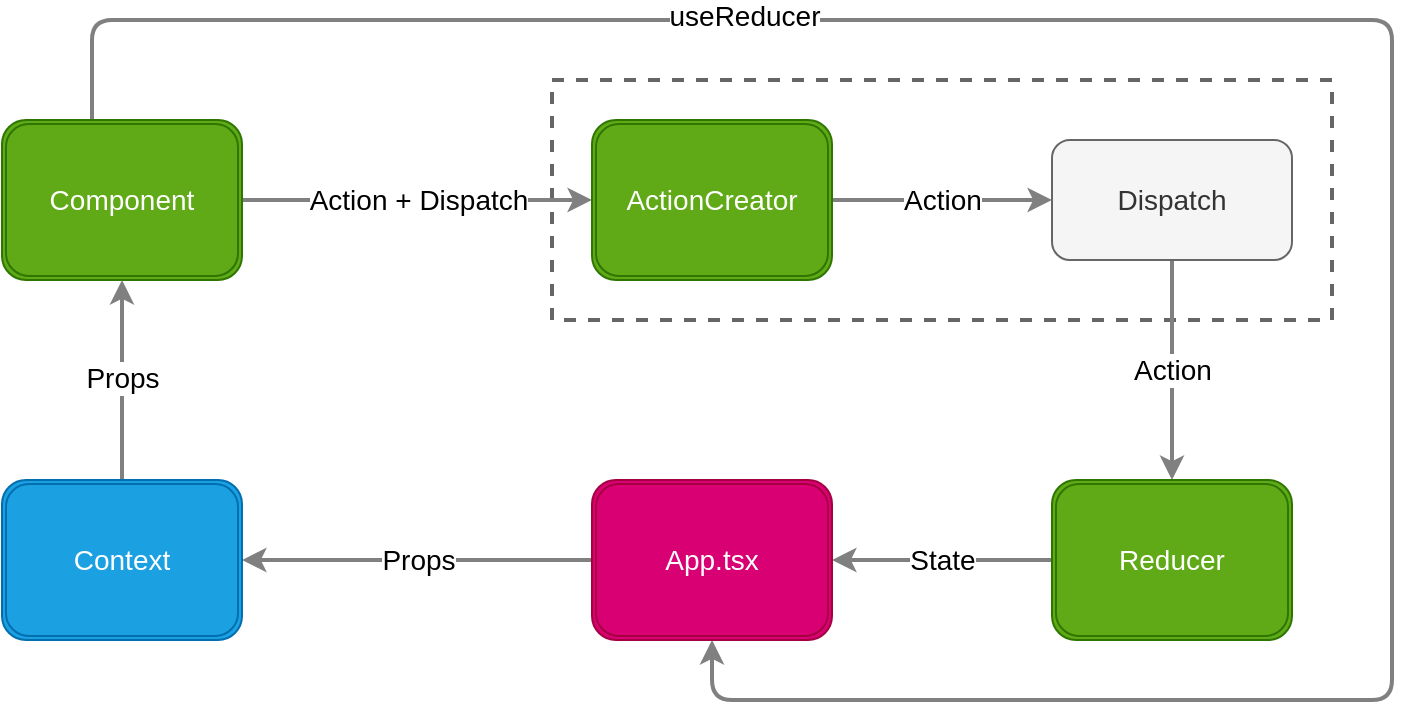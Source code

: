 <mxfile version="13.6.5">
    <diagram id="vj7U6QzIylHiGqkHkWwi" name="Page-1">
        <mxGraphModel dx="949" dy="862" grid="1" gridSize="10" guides="1" tooltips="1" connect="1" arrows="1" fold="1" page="1" pageScale="1" pageWidth="800" pageHeight="400" background="#FFFFFF" math="0" shadow="0">
            <root>
                <mxCell id="0"/>
                <mxCell id="1" parent="0"/>
                <mxCell id="17" value="" style="rounded=0;whiteSpace=wrap;html=1;fontSize=14;fillColor=none;dashed=1;fontStyle=1;strokeColor=#666666;strokeWidth=2;" vertex="1" parent="1">
                    <mxGeometry x="328" y="61" width="390" height="120" as="geometry"/>
                </mxCell>
                <mxCell id="4" value="Action + Dispatch" style="edgeStyle=orthogonalEdgeStyle;orthogonalLoop=1;jettySize=auto;html=1;fontSize=14;labelBackgroundColor=#ffffff;fontColor=#000000;strokeWidth=2;rounded=1;strokeColor=#808080;" edge="1" parent="1" source="2" target="3">
                    <mxGeometry relative="1" as="geometry"/>
                </mxCell>
                <mxCell id="18" style="edgeStyle=orthogonalEdgeStyle;orthogonalLoop=1;jettySize=auto;html=1;fontSize=14;strokeWidth=2;rounded=1;strokeColor=#808080;" edge="1" parent="1" source="2" target="12">
                    <mxGeometry relative="1" as="geometry">
                        <Array as="points">
                            <mxPoint x="98" y="31"/>
                            <mxPoint x="748" y="31"/>
                            <mxPoint x="748" y="371"/>
                            <mxPoint x="408" y="371"/>
                        </Array>
                    </mxGeometry>
                </mxCell>
                <mxCell id="19" value="useReducer" style="edgeLabel;html=1;align=center;verticalAlign=middle;resizable=0;points=[];fontSize=14;fontStyle=0;labelBackgroundColor=#ffffff;fontColor=#000000;" vertex="1" connectable="0" parent="18">
                    <mxGeometry x="-0.467" y="2" relative="1" as="geometry">
                        <mxPoint as="offset"/>
                    </mxGeometry>
                </mxCell>
                <mxCell id="2" value="Component" style="shape=ext;double=1;rounded=1;whiteSpace=wrap;html=1;fontSize=14;fillColor=#60a917;strokeColor=#2D7600;fontColor=#ffffff;" vertex="1" parent="1">
                    <mxGeometry x="53" y="81" width="120" height="80" as="geometry"/>
                </mxCell>
                <mxCell id="7" value="Action" style="edgeStyle=orthogonalEdgeStyle;orthogonalLoop=1;jettySize=auto;html=1;fontSize=14;labelBackgroundColor=#ffffff;fontColor=#000000;strokeWidth=2;rounded=1;strokeColor=#808080;" edge="1" parent="1" source="3" target="6">
                    <mxGeometry relative="1" as="geometry"/>
                </mxCell>
                <mxCell id="3" value="ActionCreator" style="shape=ext;double=1;rounded=1;whiteSpace=wrap;html=1;fontSize=14;fillColor=#60a917;strokeColor=#2D7600;fontColor=#ffffff;" vertex="1" parent="1">
                    <mxGeometry x="348" y="81" width="120" height="80" as="geometry"/>
                </mxCell>
                <mxCell id="10" value="Action" style="edgeStyle=orthogonalEdgeStyle;orthogonalLoop=1;jettySize=auto;html=1;fontSize=14;labelBackgroundColor=#ffffff;fontColor=#000000;strokeWidth=2;rounded=1;strokeColor=#808080;" edge="1" parent="1" source="6" target="9">
                    <mxGeometry relative="1" as="geometry"/>
                </mxCell>
                <mxCell id="6" value="Dispatch" style="rounded=1;whiteSpace=wrap;html=1;fontSize=14;fillColor=#f5f5f5;strokeColor=#666666;fontColor=#333333;" vertex="1" parent="1">
                    <mxGeometry x="578" y="91" width="120" height="60" as="geometry"/>
                </mxCell>
                <mxCell id="13" value="State" style="edgeStyle=orthogonalEdgeStyle;orthogonalLoop=1;jettySize=auto;html=1;fontSize=14;labelBackgroundColor=#ffffff;fontColor=#000000;strokeWidth=2;rounded=1;strokeColor=#808080;" edge="1" parent="1" source="9" target="12">
                    <mxGeometry relative="1" as="geometry"/>
                </mxCell>
                <mxCell id="9" value="Reducer" style="shape=ext;double=1;rounded=1;whiteSpace=wrap;html=1;fontSize=14;fillColor=#60a917;strokeColor=#2D7600;fontColor=#ffffff;" vertex="1" parent="1">
                    <mxGeometry x="578" y="261" width="120" height="80" as="geometry"/>
                </mxCell>
                <mxCell id="14" value="Props" style="edgeStyle=orthogonalEdgeStyle;orthogonalLoop=1;jettySize=auto;html=1;fontSize=14;labelBackgroundColor=#ffffff;fontColor=#000000;strokeWidth=2;rounded=1;strokeColor=#808080;" edge="1" parent="1" source="21" target="2">
                    <mxGeometry x="0.02" relative="1" as="geometry">
                        <mxPoint as="offset"/>
                    </mxGeometry>
                </mxCell>
                <mxCell id="22" value="Props" style="edgeStyle=orthogonalEdgeStyle;rounded=1;orthogonalLoop=1;jettySize=auto;html=1;labelBackgroundColor=#ffffff;strokeColor=#808080;strokeWidth=2;fontSize=14;fontColor=#000000;" edge="1" parent="1" source="12" target="21">
                    <mxGeometry relative="1" as="geometry"/>
                </mxCell>
                <mxCell id="12" value="App.tsx" style="shape=ext;double=1;rounded=1;whiteSpace=wrap;html=1;fontSize=14;fillColor=#d80073;strokeColor=#A50040;fontColor=#ffffff;" vertex="1" parent="1">
                    <mxGeometry x="348" y="261" width="120" height="80" as="geometry"/>
                </mxCell>
                <mxCell id="21" value="Context" style="shape=ext;double=1;rounded=1;whiteSpace=wrap;html=1;fontSize=14;fillColor=#1ba1e2;strokeColor=#006EAF;fontColor=#ffffff;" vertex="1" parent="1">
                    <mxGeometry x="53" y="261" width="120" height="80" as="geometry"/>
                </mxCell>
            </root>
        </mxGraphModel>
    </diagram>
</mxfile>
